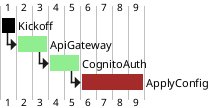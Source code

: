@startgantt
[Kickoff] requires 1 day
[Kickoff] is colored in black

[ApiGateway] starts at [Kickoff]'s end
then [ApiGateway] requires 2 day
[ApiGateway] is colored in lightGreen

[CognitoAuth] starts at [ApiGateway]'s end
then [CognitoAuth] requires 2 day
[CognitoAuth] is colored in lightGreen

[ApplyConfig] starts at [CognitoAuth]'s end
[ApplyConfig] requires 4 days
[ApplyConfig] is colored in brown
@endgantt